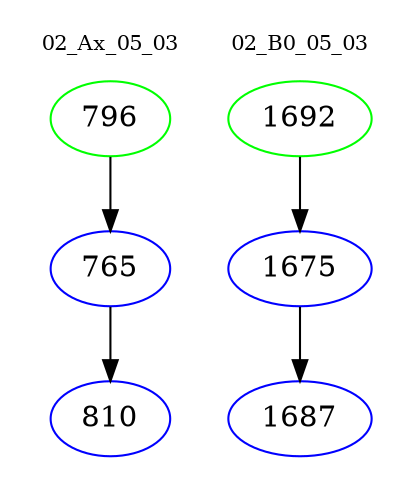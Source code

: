 digraph{
subgraph cluster_0 {
color = white
label = "02_Ax_05_03";
fontsize=10;
T0_796 [label="796", color="green"]
T0_796 -> T0_765 [color="black"]
T0_765 [label="765", color="blue"]
T0_765 -> T0_810 [color="black"]
T0_810 [label="810", color="blue"]
}
subgraph cluster_1 {
color = white
label = "02_B0_05_03";
fontsize=10;
T1_1692 [label="1692", color="green"]
T1_1692 -> T1_1675 [color="black"]
T1_1675 [label="1675", color="blue"]
T1_1675 -> T1_1687 [color="black"]
T1_1687 [label="1687", color="blue"]
}
}
